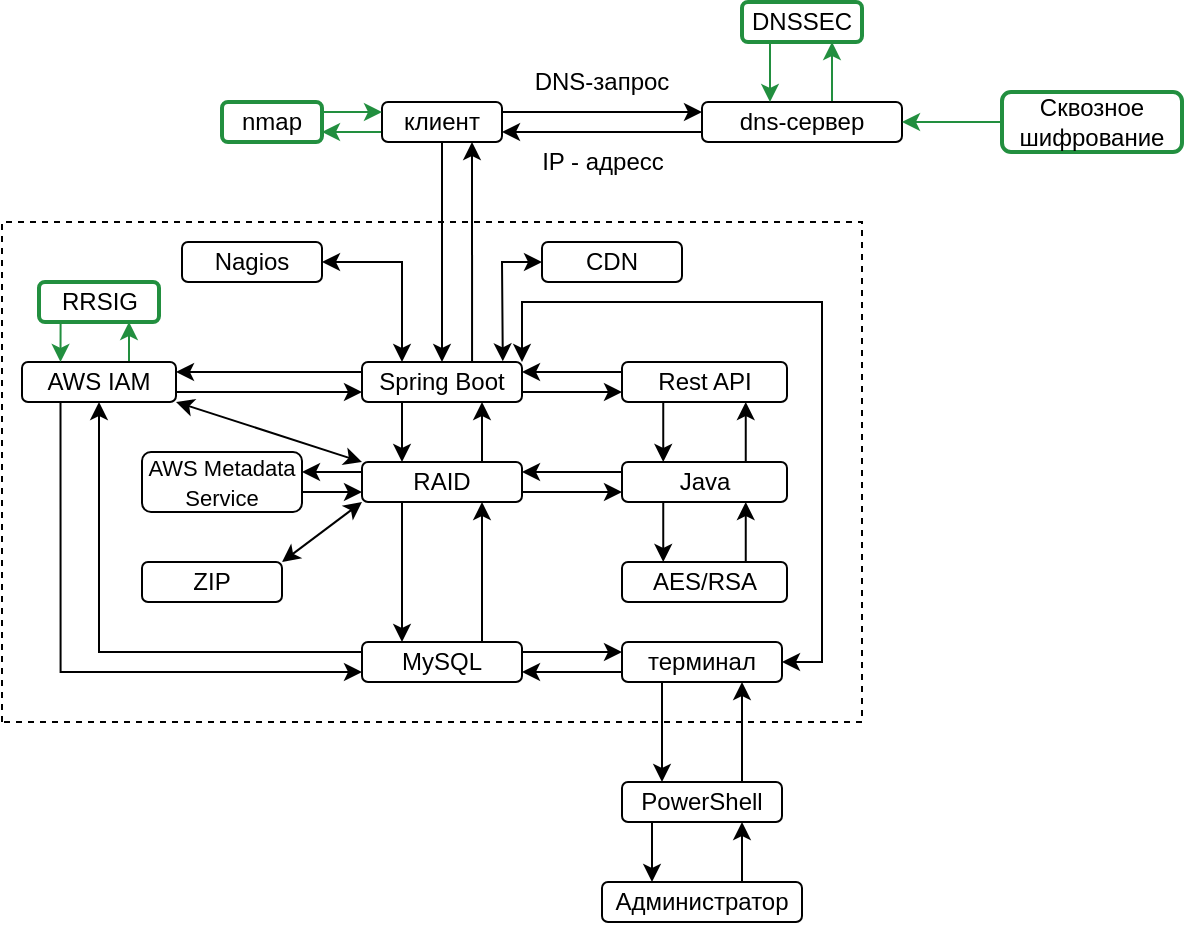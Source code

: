 <mxfile version="22.1.11" type="github">
  <diagram name="Page-1" id="obZxsj13Jo5Xu7hYfCBI">
    <mxGraphModel dx="539" dy="946" grid="1" gridSize="10" guides="1" tooltips="1" connect="1" arrows="1" fold="1" page="1" pageScale="1" pageWidth="827" pageHeight="1169" math="0" shadow="0">
      <root>
        <mxCell id="0" />
        <mxCell id="1" parent="0" />
        <mxCell id="RF3mzznCfDQ3xYkZ4044-8" style="edgeStyle=orthogonalEdgeStyle;rounded=0;orthogonalLoop=1;jettySize=auto;html=1;exitX=1;exitY=0.25;exitDx=0;exitDy=0;entryX=0;entryY=0.25;entryDx=0;entryDy=0;" edge="1" parent="1" source="RF3mzznCfDQ3xYkZ4044-1" target="RF3mzznCfDQ3xYkZ4044-3">
          <mxGeometry relative="1" as="geometry" />
        </mxCell>
        <mxCell id="RF3mzznCfDQ3xYkZ4044-98" style="edgeStyle=orthogonalEdgeStyle;rounded=0;orthogonalLoop=1;jettySize=auto;html=1;exitX=0.5;exitY=1;exitDx=0;exitDy=0;entryX=0.5;entryY=0;entryDx=0;entryDy=0;" edge="1" parent="1" source="RF3mzznCfDQ3xYkZ4044-1" target="RF3mzznCfDQ3xYkZ4044-29">
          <mxGeometry relative="1" as="geometry" />
        </mxCell>
        <mxCell id="RF3mzznCfDQ3xYkZ4044-144" style="edgeStyle=orthogonalEdgeStyle;rounded=0;orthogonalLoop=1;jettySize=auto;html=1;exitX=0;exitY=0.75;exitDx=0;exitDy=0;entryX=1;entryY=0.75;entryDx=0;entryDy=0;strokeColor=#228F3F;" edge="1" parent="1" source="RF3mzznCfDQ3xYkZ4044-1" target="RF3mzznCfDQ3xYkZ4044-138">
          <mxGeometry relative="1" as="geometry" />
        </mxCell>
        <mxCell id="RF3mzznCfDQ3xYkZ4044-1" value="клиент" style="rounded=1;whiteSpace=wrap;html=1;" vertex="1" parent="1">
          <mxGeometry x="380" y="60" width="60" height="20" as="geometry" />
        </mxCell>
        <mxCell id="RF3mzznCfDQ3xYkZ4044-9" style="edgeStyle=orthogonalEdgeStyle;rounded=0;orthogonalLoop=1;jettySize=auto;html=1;exitX=0;exitY=0.75;exitDx=0;exitDy=0;entryX=1;entryY=0.75;entryDx=0;entryDy=0;" edge="1" parent="1" source="RF3mzznCfDQ3xYkZ4044-3" target="RF3mzznCfDQ3xYkZ4044-1">
          <mxGeometry relative="1" as="geometry" />
        </mxCell>
        <mxCell id="RF3mzznCfDQ3xYkZ4044-148" style="edgeStyle=orthogonalEdgeStyle;rounded=0;orthogonalLoop=1;jettySize=auto;html=1;exitX=0.75;exitY=0;exitDx=0;exitDy=0;entryX=0.75;entryY=1;entryDx=0;entryDy=0;strokeColor=#228F3F;" edge="1" parent="1" source="RF3mzznCfDQ3xYkZ4044-3" target="RF3mzznCfDQ3xYkZ4044-145">
          <mxGeometry relative="1" as="geometry" />
        </mxCell>
        <mxCell id="RF3mzznCfDQ3xYkZ4044-3" value="dns-сервер" style="rounded=1;whiteSpace=wrap;html=1;" vertex="1" parent="1">
          <mxGeometry x="540" y="60" width="100" height="20" as="geometry" />
        </mxCell>
        <mxCell id="RF3mzznCfDQ3xYkZ4044-5" value="DNS-запрос" style="text;html=1;strokeColor=none;fillColor=none;align=center;verticalAlign=middle;whiteSpace=wrap;rounded=0;" vertex="1" parent="1">
          <mxGeometry x="450" y="40" width="80" height="20" as="geometry" />
        </mxCell>
        <mxCell id="RF3mzznCfDQ3xYkZ4044-6" value="IP - адресс" style="text;html=1;strokeColor=none;fillColor=none;align=center;verticalAlign=middle;whiteSpace=wrap;rounded=0;" vertex="1" parent="1">
          <mxGeometry x="457.5" y="80" width="65" height="20" as="geometry" />
        </mxCell>
        <mxCell id="RF3mzznCfDQ3xYkZ4044-20" value="ZIP" style="rounded=1;whiteSpace=wrap;html=1;" vertex="1" parent="1">
          <mxGeometry x="260" y="290" width="70" height="20" as="geometry" />
        </mxCell>
        <mxCell id="RF3mzznCfDQ3xYkZ4044-80" style="edgeStyle=orthogonalEdgeStyle;rounded=0;orthogonalLoop=1;jettySize=auto;html=1;exitX=0.75;exitY=0;exitDx=0;exitDy=0;entryX=0.75;entryY=1;entryDx=0;entryDy=0;" edge="1" parent="1" source="RF3mzznCfDQ3xYkZ4044-21" target="RF3mzznCfDQ3xYkZ4044-34">
          <mxGeometry relative="1" as="geometry" />
        </mxCell>
        <mxCell id="RF3mzznCfDQ3xYkZ4044-21" value="AES/RSA" style="rounded=1;whiteSpace=wrap;html=1;" vertex="1" parent="1">
          <mxGeometry x="500" y="290" width="82.5" height="20" as="geometry" />
        </mxCell>
        <mxCell id="RF3mzznCfDQ3xYkZ4044-65" style="edgeStyle=orthogonalEdgeStyle;rounded=0;orthogonalLoop=1;jettySize=auto;html=1;exitX=0;exitY=0.25;exitDx=0;exitDy=0;entryX=0.5;entryY=1;entryDx=0;entryDy=0;" edge="1" parent="1" source="RF3mzznCfDQ3xYkZ4044-22" target="RF3mzznCfDQ3xYkZ4044-27">
          <mxGeometry relative="1" as="geometry" />
        </mxCell>
        <mxCell id="RF3mzznCfDQ3xYkZ4044-120" style="edgeStyle=orthogonalEdgeStyle;rounded=0;orthogonalLoop=1;jettySize=auto;html=1;exitX=0.75;exitY=0;exitDx=0;exitDy=0;entryX=0.75;entryY=1;entryDx=0;entryDy=0;" edge="1" parent="1" source="RF3mzznCfDQ3xYkZ4044-22" target="RF3mzznCfDQ3xYkZ4044-26">
          <mxGeometry relative="1" as="geometry" />
        </mxCell>
        <mxCell id="RF3mzznCfDQ3xYkZ4044-122" style="edgeStyle=orthogonalEdgeStyle;rounded=0;orthogonalLoop=1;jettySize=auto;html=1;exitX=1;exitY=0.25;exitDx=0;exitDy=0;entryX=0;entryY=0.25;entryDx=0;entryDy=0;" edge="1" parent="1" source="RF3mzznCfDQ3xYkZ4044-22" target="RF3mzznCfDQ3xYkZ4044-121">
          <mxGeometry relative="1" as="geometry" />
        </mxCell>
        <mxCell id="RF3mzznCfDQ3xYkZ4044-22" value="MySQL" style="rounded=1;whiteSpace=wrap;html=1;" vertex="1" parent="1">
          <mxGeometry x="370" y="330" width="80" height="20" as="geometry" />
        </mxCell>
        <mxCell id="RF3mzznCfDQ3xYkZ4044-87" style="edgeStyle=orthogonalEdgeStyle;rounded=0;orthogonalLoop=1;jettySize=auto;html=1;exitX=0.75;exitY=0;exitDx=0;exitDy=0;entryX=0.75;entryY=1;entryDx=0;entryDy=0;" edge="1" parent="1" source="RF3mzznCfDQ3xYkZ4044-26" target="RF3mzznCfDQ3xYkZ4044-29">
          <mxGeometry relative="1" as="geometry" />
        </mxCell>
        <mxCell id="RF3mzznCfDQ3xYkZ4044-114" style="edgeStyle=orthogonalEdgeStyle;rounded=0;orthogonalLoop=1;jettySize=auto;html=1;exitX=1;exitY=0.75;exitDx=0;exitDy=0;entryX=0;entryY=0.75;entryDx=0;entryDy=0;" edge="1" parent="1" source="RF3mzznCfDQ3xYkZ4044-26" target="RF3mzznCfDQ3xYkZ4044-34">
          <mxGeometry relative="1" as="geometry" />
        </mxCell>
        <mxCell id="RF3mzznCfDQ3xYkZ4044-117" style="edgeStyle=orthogonalEdgeStyle;rounded=0;orthogonalLoop=1;jettySize=auto;html=1;exitX=0.25;exitY=1;exitDx=0;exitDy=0;entryX=0.25;entryY=0;entryDx=0;entryDy=0;" edge="1" parent="1" source="RF3mzznCfDQ3xYkZ4044-26" target="RF3mzznCfDQ3xYkZ4044-22">
          <mxGeometry relative="1" as="geometry" />
        </mxCell>
        <mxCell id="RF3mzznCfDQ3xYkZ4044-26" value="RAID" style="rounded=1;whiteSpace=wrap;html=1;" vertex="1" parent="1">
          <mxGeometry x="370" y="240" width="80" height="20" as="geometry" />
        </mxCell>
        <mxCell id="RF3mzznCfDQ3xYkZ4044-54" style="edgeStyle=orthogonalEdgeStyle;rounded=0;orthogonalLoop=1;jettySize=auto;html=1;exitX=1;exitY=0.75;exitDx=0;exitDy=0;entryX=0;entryY=0.75;entryDx=0;entryDy=0;" edge="1" parent="1" source="RF3mzznCfDQ3xYkZ4044-27" target="RF3mzznCfDQ3xYkZ4044-29">
          <mxGeometry relative="1" as="geometry" />
        </mxCell>
        <mxCell id="RF3mzznCfDQ3xYkZ4044-64" style="edgeStyle=orthogonalEdgeStyle;rounded=0;orthogonalLoop=1;jettySize=auto;html=1;exitX=0.25;exitY=1;exitDx=0;exitDy=0;entryX=0;entryY=0.75;entryDx=0;entryDy=0;" edge="1" parent="1" source="RF3mzznCfDQ3xYkZ4044-27" target="RF3mzznCfDQ3xYkZ4044-22">
          <mxGeometry relative="1" as="geometry" />
        </mxCell>
        <mxCell id="RF3mzznCfDQ3xYkZ4044-142" style="edgeStyle=orthogonalEdgeStyle;rounded=0;orthogonalLoop=1;jettySize=auto;html=1;exitX=0.75;exitY=0;exitDx=0;exitDy=0;entryX=0.75;entryY=1;entryDx=0;entryDy=0;strokeColor=#228F3F;" edge="1" parent="1" source="RF3mzznCfDQ3xYkZ4044-27" target="RF3mzznCfDQ3xYkZ4044-137">
          <mxGeometry relative="1" as="geometry" />
        </mxCell>
        <mxCell id="RF3mzznCfDQ3xYkZ4044-27" value="AWS IAM" style="rounded=1;whiteSpace=wrap;html=1;" vertex="1" parent="1">
          <mxGeometry x="200" y="190" width="77" height="20" as="geometry" />
        </mxCell>
        <mxCell id="RF3mzznCfDQ3xYkZ4044-28" style="edgeStyle=orthogonalEdgeStyle;rounded=0;orthogonalLoop=1;jettySize=auto;html=1;exitX=0.5;exitY=1;exitDx=0;exitDy=0;" edge="1" parent="1" source="RF3mzznCfDQ3xYkZ4044-27" target="RF3mzznCfDQ3xYkZ4044-27">
          <mxGeometry relative="1" as="geometry" />
        </mxCell>
        <mxCell id="RF3mzznCfDQ3xYkZ4044-53" style="edgeStyle=orthogonalEdgeStyle;rounded=0;orthogonalLoop=1;jettySize=auto;html=1;exitX=0;exitY=0.25;exitDx=0;exitDy=0;entryX=1;entryY=0.25;entryDx=0;entryDy=0;" edge="1" parent="1" source="RF3mzznCfDQ3xYkZ4044-29" target="RF3mzznCfDQ3xYkZ4044-27">
          <mxGeometry relative="1" as="geometry">
            <Array as="points">
              <mxPoint x="340" y="195" />
              <mxPoint x="340" y="195" />
            </Array>
          </mxGeometry>
        </mxCell>
        <mxCell id="RF3mzznCfDQ3xYkZ4044-85" style="edgeStyle=orthogonalEdgeStyle;rounded=0;orthogonalLoop=1;jettySize=auto;html=1;exitX=1;exitY=0.75;exitDx=0;exitDy=0;entryX=0;entryY=0.75;entryDx=0;entryDy=0;" edge="1" parent="1" source="RF3mzznCfDQ3xYkZ4044-29" target="RF3mzznCfDQ3xYkZ4044-68">
          <mxGeometry relative="1" as="geometry" />
        </mxCell>
        <mxCell id="RF3mzznCfDQ3xYkZ4044-86" style="edgeStyle=orthogonalEdgeStyle;rounded=0;orthogonalLoop=1;jettySize=auto;html=1;exitX=0.25;exitY=1;exitDx=0;exitDy=0;entryX=0.25;entryY=0;entryDx=0;entryDy=0;" edge="1" parent="1" source="RF3mzznCfDQ3xYkZ4044-29" target="RF3mzznCfDQ3xYkZ4044-26">
          <mxGeometry relative="1" as="geometry" />
        </mxCell>
        <mxCell id="RF3mzznCfDQ3xYkZ4044-96" style="edgeStyle=orthogonalEdgeStyle;rounded=0;orthogonalLoop=1;jettySize=auto;html=1;exitX=0.688;exitY=0;exitDx=0;exitDy=0;entryX=0.75;entryY=1;entryDx=0;entryDy=0;exitPerimeter=0;" edge="1" parent="1" source="RF3mzznCfDQ3xYkZ4044-29" target="RF3mzznCfDQ3xYkZ4044-1">
          <mxGeometry relative="1" as="geometry" />
        </mxCell>
        <mxCell id="RF3mzznCfDQ3xYkZ4044-29" value="Spring Boot" style="rounded=1;whiteSpace=wrap;html=1;" vertex="1" parent="1">
          <mxGeometry x="370" y="190" width="80" height="20" as="geometry" />
        </mxCell>
        <mxCell id="RF3mzznCfDQ3xYkZ4044-73" style="edgeStyle=orthogonalEdgeStyle;rounded=0;orthogonalLoop=1;jettySize=auto;html=1;exitX=0.75;exitY=0;exitDx=0;exitDy=0;entryX=0.75;entryY=1;entryDx=0;entryDy=0;" edge="1" parent="1" source="RF3mzznCfDQ3xYkZ4044-34" target="RF3mzznCfDQ3xYkZ4044-68">
          <mxGeometry relative="1" as="geometry" />
        </mxCell>
        <mxCell id="RF3mzznCfDQ3xYkZ4044-79" style="edgeStyle=orthogonalEdgeStyle;rounded=0;orthogonalLoop=1;jettySize=auto;html=1;exitX=0.25;exitY=1;exitDx=0;exitDy=0;entryX=0.25;entryY=0;entryDx=0;entryDy=0;" edge="1" parent="1" source="RF3mzznCfDQ3xYkZ4044-34" target="RF3mzznCfDQ3xYkZ4044-21">
          <mxGeometry relative="1" as="geometry" />
        </mxCell>
        <mxCell id="RF3mzznCfDQ3xYkZ4044-113" style="edgeStyle=orthogonalEdgeStyle;rounded=0;orthogonalLoop=1;jettySize=auto;html=1;exitX=0;exitY=0.25;exitDx=0;exitDy=0;entryX=1;entryY=0.25;entryDx=0;entryDy=0;" edge="1" parent="1" source="RF3mzznCfDQ3xYkZ4044-34" target="RF3mzznCfDQ3xYkZ4044-26">
          <mxGeometry relative="1" as="geometry" />
        </mxCell>
        <mxCell id="RF3mzznCfDQ3xYkZ4044-34" value="Java" style="rounded=1;whiteSpace=wrap;html=1;" vertex="1" parent="1">
          <mxGeometry x="500" y="240" width="82.5" height="20" as="geometry" />
        </mxCell>
        <mxCell id="RF3mzznCfDQ3xYkZ4044-55" value="CDN" style="rounded=1;whiteSpace=wrap;html=1;" vertex="1" parent="1">
          <mxGeometry x="460" y="130" width="70" height="20" as="geometry" />
        </mxCell>
        <mxCell id="RF3mzznCfDQ3xYkZ4044-58" value="" style="endArrow=classic;startArrow=classic;html=1;rounded=0;entryX=0;entryY=0.5;entryDx=0;entryDy=0;exitX=0.88;exitY=-0.016;exitDx=0;exitDy=0;exitPerimeter=0;" edge="1" parent="1" source="RF3mzznCfDQ3xYkZ4044-29" target="RF3mzznCfDQ3xYkZ4044-55">
          <mxGeometry width="50" height="50" relative="1" as="geometry">
            <mxPoint x="450" y="190" as="sourcePoint" />
            <mxPoint x="500" y="140" as="targetPoint" />
            <Array as="points">
              <mxPoint x="440" y="140" />
            </Array>
          </mxGeometry>
        </mxCell>
        <mxCell id="RF3mzznCfDQ3xYkZ4044-72" style="edgeStyle=orthogonalEdgeStyle;rounded=0;orthogonalLoop=1;jettySize=auto;html=1;exitX=0.25;exitY=1;exitDx=0;exitDy=0;entryX=0.25;entryY=0;entryDx=0;entryDy=0;" edge="1" parent="1" source="RF3mzznCfDQ3xYkZ4044-68" target="RF3mzznCfDQ3xYkZ4044-34">
          <mxGeometry relative="1" as="geometry" />
        </mxCell>
        <mxCell id="RF3mzznCfDQ3xYkZ4044-84" style="edgeStyle=orthogonalEdgeStyle;rounded=0;orthogonalLoop=1;jettySize=auto;html=1;exitX=0;exitY=0.25;exitDx=0;exitDy=0;entryX=1;entryY=0.25;entryDx=0;entryDy=0;" edge="1" parent="1" source="RF3mzznCfDQ3xYkZ4044-68" target="RF3mzznCfDQ3xYkZ4044-29">
          <mxGeometry relative="1" as="geometry" />
        </mxCell>
        <mxCell id="RF3mzznCfDQ3xYkZ4044-68" value="Rest API" style="rounded=1;whiteSpace=wrap;html=1;" vertex="1" parent="1">
          <mxGeometry x="500" y="190" width="82.5" height="20" as="geometry" />
        </mxCell>
        <mxCell id="RF3mzznCfDQ3xYkZ4044-88" value="Nagios" style="rounded=1;whiteSpace=wrap;html=1;" vertex="1" parent="1">
          <mxGeometry x="280" y="130" width="70" height="20" as="geometry" />
        </mxCell>
        <mxCell id="RF3mzznCfDQ3xYkZ4044-93" value="" style="endArrow=classic;startArrow=classic;html=1;rounded=0;entryX=1;entryY=0.5;entryDx=0;entryDy=0;exitX=0.25;exitY=0;exitDx=0;exitDy=0;" edge="1" parent="1" source="RF3mzznCfDQ3xYkZ4044-29" target="RF3mzznCfDQ3xYkZ4044-88">
          <mxGeometry width="50" height="50" relative="1" as="geometry">
            <mxPoint x="360" y="350" as="sourcePoint" />
            <mxPoint x="410" y="300" as="targetPoint" />
            <Array as="points">
              <mxPoint x="390" y="140" />
            </Array>
          </mxGeometry>
        </mxCell>
        <mxCell id="RF3mzznCfDQ3xYkZ4044-110" style="edgeStyle=orthogonalEdgeStyle;rounded=0;orthogonalLoop=1;jettySize=auto;html=1;exitX=1;exitY=0.75;exitDx=0;exitDy=0;entryX=0;entryY=0.75;entryDx=0;entryDy=0;" edge="1" parent="1" source="RF3mzznCfDQ3xYkZ4044-102" target="RF3mzznCfDQ3xYkZ4044-26">
          <mxGeometry relative="1" as="geometry">
            <Array as="points">
              <mxPoint x="330" y="255" />
            </Array>
          </mxGeometry>
        </mxCell>
        <mxCell id="RF3mzznCfDQ3xYkZ4044-102" value="&lt;font style=&quot;font-size: 11px;&quot;&gt;AWS Metadata Service&lt;/font&gt;" style="rounded=1;whiteSpace=wrap;html=1;" vertex="1" parent="1">
          <mxGeometry x="260" y="235" width="80" height="30" as="geometry" />
        </mxCell>
        <mxCell id="RF3mzznCfDQ3xYkZ4044-109" value="" style="endArrow=classic;html=1;rounded=0;exitX=0;exitY=0.25;exitDx=0;exitDy=0;" edge="1" parent="1" source="RF3mzznCfDQ3xYkZ4044-26">
          <mxGeometry width="50" height="50" relative="1" as="geometry">
            <mxPoint x="360" y="330" as="sourcePoint" />
            <mxPoint x="340" y="245" as="targetPoint" />
          </mxGeometry>
        </mxCell>
        <mxCell id="RF3mzznCfDQ3xYkZ4044-112" value="" style="endArrow=classic;startArrow=classic;html=1;rounded=0;exitX=1;exitY=1;exitDx=0;exitDy=0;entryX=0;entryY=0;entryDx=0;entryDy=0;" edge="1" parent="1" source="RF3mzznCfDQ3xYkZ4044-27" target="RF3mzznCfDQ3xYkZ4044-26">
          <mxGeometry width="50" height="50" relative="1" as="geometry">
            <mxPoint x="400" y="280" as="sourcePoint" />
            <mxPoint x="450" y="230" as="targetPoint" />
          </mxGeometry>
        </mxCell>
        <mxCell id="RF3mzznCfDQ3xYkZ4044-115" value="" style="endArrow=classic;startArrow=classic;html=1;rounded=0;exitX=1;exitY=0;exitDx=0;exitDy=0;entryX=0;entryY=1;entryDx=0;entryDy=0;" edge="1" parent="1" source="RF3mzznCfDQ3xYkZ4044-20" target="RF3mzznCfDQ3xYkZ4044-26">
          <mxGeometry width="50" height="50" relative="1" as="geometry">
            <mxPoint x="370" y="330" as="sourcePoint" />
            <mxPoint x="420" y="280" as="targetPoint" />
          </mxGeometry>
        </mxCell>
        <mxCell id="RF3mzznCfDQ3xYkZ4044-124" style="edgeStyle=orthogonalEdgeStyle;rounded=0;orthogonalLoop=1;jettySize=auto;html=1;exitX=0;exitY=0.75;exitDx=0;exitDy=0;entryX=1;entryY=0.75;entryDx=0;entryDy=0;" edge="1" parent="1" source="RF3mzznCfDQ3xYkZ4044-121" target="RF3mzznCfDQ3xYkZ4044-22">
          <mxGeometry relative="1" as="geometry" />
        </mxCell>
        <mxCell id="RF3mzznCfDQ3xYkZ4044-127" style="edgeStyle=orthogonalEdgeStyle;rounded=0;orthogonalLoop=1;jettySize=auto;html=1;exitX=0.25;exitY=1;exitDx=0;exitDy=0;entryX=0.25;entryY=0;entryDx=0;entryDy=0;" edge="1" parent="1" source="RF3mzznCfDQ3xYkZ4044-121" target="RF3mzznCfDQ3xYkZ4044-126">
          <mxGeometry relative="1" as="geometry" />
        </mxCell>
        <mxCell id="RF3mzznCfDQ3xYkZ4044-121" value="терминал" style="rounded=1;whiteSpace=wrap;html=1;" vertex="1" parent="1">
          <mxGeometry x="500" y="330" width="80" height="20" as="geometry" />
        </mxCell>
        <mxCell id="RF3mzznCfDQ3xYkZ4044-125" value="" style="endArrow=classic;startArrow=classic;html=1;rounded=0;entryX=1;entryY=0.5;entryDx=0;entryDy=0;" edge="1" parent="1" target="RF3mzznCfDQ3xYkZ4044-121">
          <mxGeometry width="50" height="50" relative="1" as="geometry">
            <mxPoint x="450" y="190" as="sourcePoint" />
            <mxPoint x="610" y="160" as="targetPoint" />
            <Array as="points">
              <mxPoint x="450" y="160" />
              <mxPoint x="600" y="160" />
              <mxPoint x="600" y="340" />
            </Array>
          </mxGeometry>
        </mxCell>
        <mxCell id="RF3mzznCfDQ3xYkZ4044-130" style="edgeStyle=orthogonalEdgeStyle;rounded=0;orthogonalLoop=1;jettySize=auto;html=1;exitX=0.25;exitY=1;exitDx=0;exitDy=0;entryX=0.25;entryY=0;entryDx=0;entryDy=0;" edge="1" parent="1" source="RF3mzznCfDQ3xYkZ4044-126" target="RF3mzznCfDQ3xYkZ4044-129">
          <mxGeometry relative="1" as="geometry" />
        </mxCell>
        <mxCell id="RF3mzznCfDQ3xYkZ4044-136" style="edgeStyle=orthogonalEdgeStyle;rounded=0;orthogonalLoop=1;jettySize=auto;html=1;exitX=0.75;exitY=0;exitDx=0;exitDy=0;entryX=0.75;entryY=1;entryDx=0;entryDy=0;" edge="1" parent="1" source="RF3mzznCfDQ3xYkZ4044-126" target="RF3mzznCfDQ3xYkZ4044-121">
          <mxGeometry relative="1" as="geometry" />
        </mxCell>
        <mxCell id="RF3mzznCfDQ3xYkZ4044-126" value="PowerShell" style="rounded=1;whiteSpace=wrap;html=1;" vertex="1" parent="1">
          <mxGeometry x="500" y="400" width="80" height="20" as="geometry" />
        </mxCell>
        <mxCell id="RF3mzznCfDQ3xYkZ4044-132" style="edgeStyle=orthogonalEdgeStyle;rounded=0;orthogonalLoop=1;jettySize=auto;html=1;exitX=0.75;exitY=0;exitDx=0;exitDy=0;entryX=0.75;entryY=1;entryDx=0;entryDy=0;" edge="1" parent="1" source="RF3mzznCfDQ3xYkZ4044-129" target="RF3mzznCfDQ3xYkZ4044-126">
          <mxGeometry relative="1" as="geometry" />
        </mxCell>
        <mxCell id="RF3mzznCfDQ3xYkZ4044-129" value="Администратор" style="rounded=1;whiteSpace=wrap;html=1;" vertex="1" parent="1">
          <mxGeometry x="490" y="450" width="100" height="20" as="geometry" />
        </mxCell>
        <mxCell id="RF3mzznCfDQ3xYkZ4044-135" value="" style="endArrow=none;dashed=1;html=1;rounded=0;" edge="1" parent="1">
          <mxGeometry width="50" height="50" relative="1" as="geometry">
            <mxPoint x="190" y="370" as="sourcePoint" />
            <mxPoint x="190" y="370" as="targetPoint" />
            <Array as="points">
              <mxPoint x="190" y="120" />
              <mxPoint x="620" y="120" />
              <mxPoint x="620" y="370" />
            </Array>
          </mxGeometry>
        </mxCell>
        <mxCell id="RF3mzznCfDQ3xYkZ4044-141" style="edgeStyle=orthogonalEdgeStyle;rounded=0;orthogonalLoop=1;jettySize=auto;html=1;exitX=0.25;exitY=1;exitDx=0;exitDy=0;entryX=0.25;entryY=0;entryDx=0;entryDy=0;strokeColor=#228F3F;" edge="1" parent="1" source="RF3mzznCfDQ3xYkZ4044-137" target="RF3mzznCfDQ3xYkZ4044-27">
          <mxGeometry relative="1" as="geometry" />
        </mxCell>
        <mxCell id="RF3mzznCfDQ3xYkZ4044-137" value="RRSIG" style="rounded=1;whiteSpace=wrap;html=1;strokeColor=#228F3F;shadow=0;strokeWidth=2;" vertex="1" parent="1">
          <mxGeometry x="208.5" y="150" width="60" height="20" as="geometry" />
        </mxCell>
        <mxCell id="RF3mzznCfDQ3xYkZ4044-143" style="edgeStyle=orthogonalEdgeStyle;rounded=0;orthogonalLoop=1;jettySize=auto;html=1;exitX=1;exitY=0.25;exitDx=0;exitDy=0;entryX=0;entryY=0.25;entryDx=0;entryDy=0;strokeColor=#228F3F;" edge="1" parent="1" source="RF3mzznCfDQ3xYkZ4044-138" target="RF3mzznCfDQ3xYkZ4044-1">
          <mxGeometry relative="1" as="geometry" />
        </mxCell>
        <mxCell id="RF3mzznCfDQ3xYkZ4044-138" value="nmap" style="rounded=1;whiteSpace=wrap;html=1;strokeColor=#228F3F;shadow=0;strokeWidth=2;" vertex="1" parent="1">
          <mxGeometry x="300" y="60" width="50" height="20" as="geometry" />
        </mxCell>
        <mxCell id="RF3mzznCfDQ3xYkZ4044-146" style="edgeStyle=orthogonalEdgeStyle;rounded=0;orthogonalLoop=1;jettySize=auto;html=1;exitX=0.25;exitY=1;exitDx=0;exitDy=0;strokeColor=#228F3F;" edge="1" parent="1" source="RF3mzznCfDQ3xYkZ4044-145">
          <mxGeometry relative="1" as="geometry">
            <mxPoint x="574" y="60" as="targetPoint" />
          </mxGeometry>
        </mxCell>
        <mxCell id="RF3mzznCfDQ3xYkZ4044-145" value="DNSSEC" style="rounded=1;whiteSpace=wrap;html=1;strokeColor=#228F3F;strokeWidth=2;" vertex="1" parent="1">
          <mxGeometry x="560" y="10" width="60" height="20" as="geometry" />
        </mxCell>
        <mxCell id="RF3mzznCfDQ3xYkZ4044-155" style="edgeStyle=orthogonalEdgeStyle;rounded=0;orthogonalLoop=1;jettySize=auto;html=1;exitX=0;exitY=0.5;exitDx=0;exitDy=0;strokeColor=#228F3F;" edge="1" parent="1" source="RF3mzznCfDQ3xYkZ4044-149" target="RF3mzznCfDQ3xYkZ4044-3">
          <mxGeometry relative="1" as="geometry" />
        </mxCell>
        <mxCell id="RF3mzznCfDQ3xYkZ4044-149" value="Сквозное шифрование" style="rounded=1;whiteSpace=wrap;html=1;strokeColor=#228F3F;strokeWidth=2;" vertex="1" parent="1">
          <mxGeometry x="690" y="55" width="90" height="30" as="geometry" />
        </mxCell>
      </root>
    </mxGraphModel>
  </diagram>
</mxfile>
